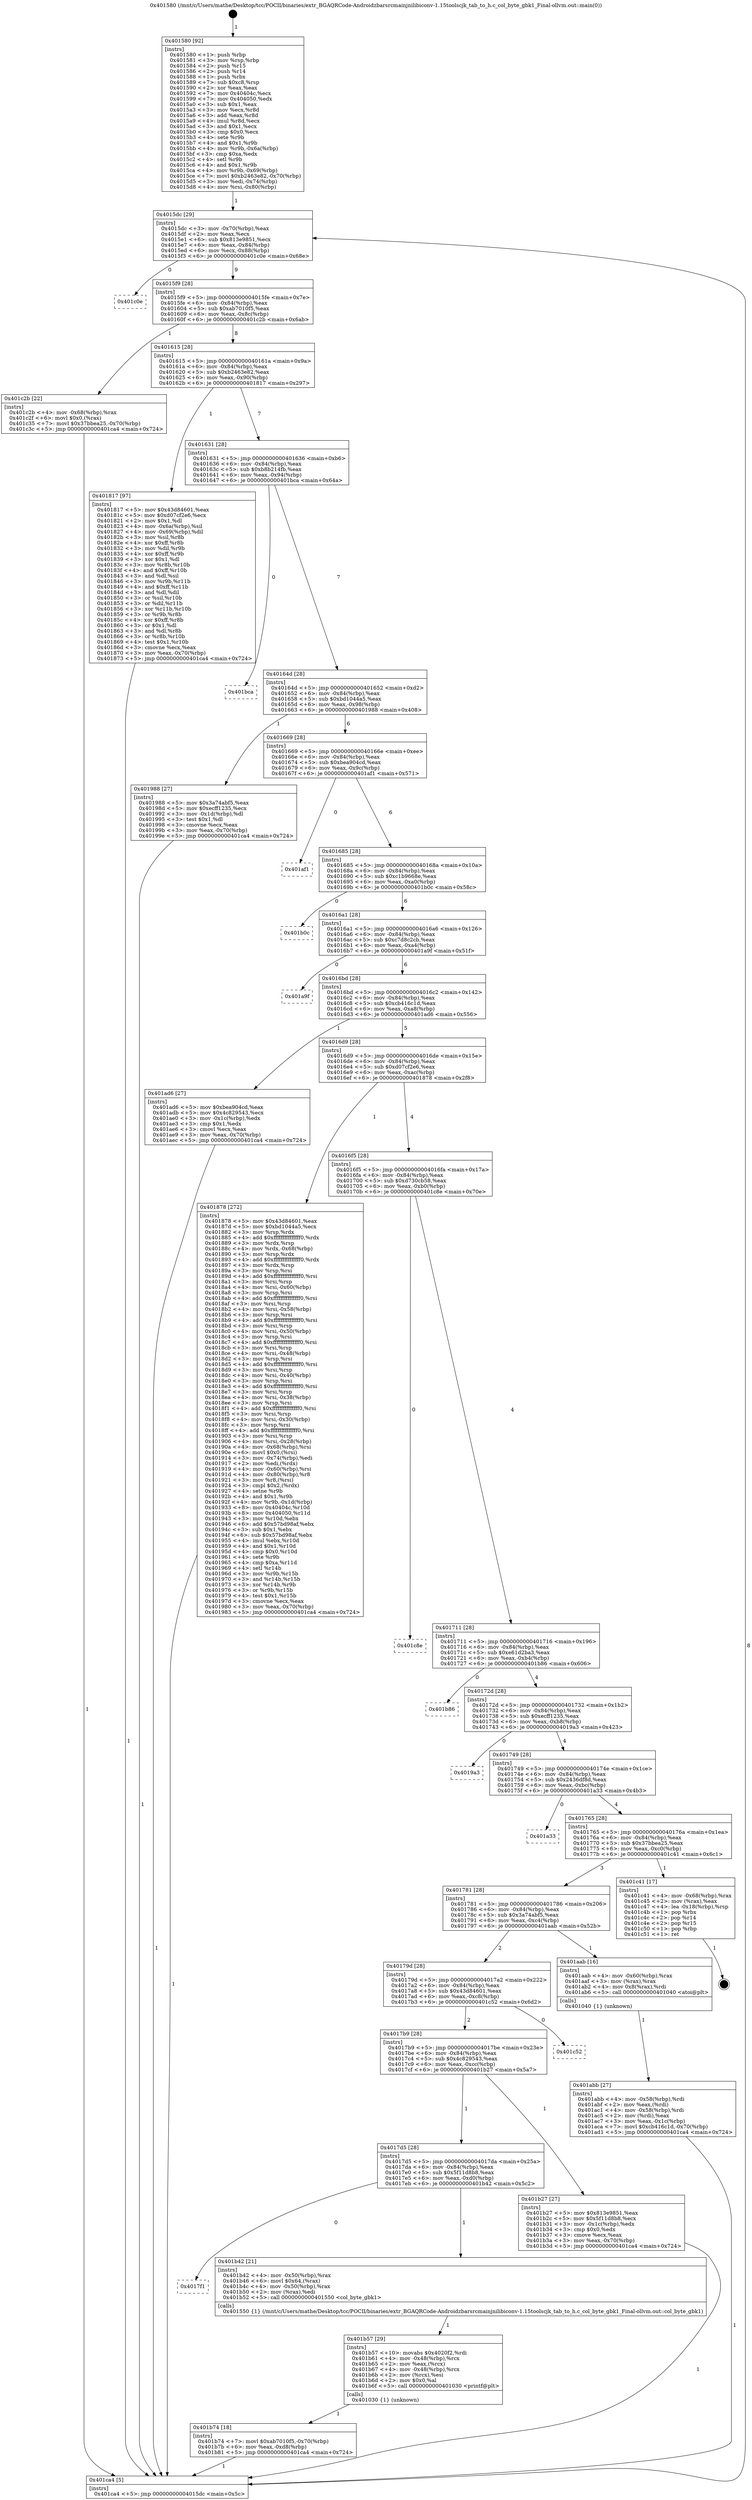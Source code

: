 digraph "0x401580" {
  label = "0x401580 (/mnt/c/Users/mathe/Desktop/tcc/POCII/binaries/extr_BGAQRCode-Androidzbarsrcmainjnilibiconv-1.15toolscjk_tab_to_h.c_col_byte_gbk1_Final-ollvm.out::main(0))"
  labelloc = "t"
  node[shape=record]

  Entry [label="",width=0.3,height=0.3,shape=circle,fillcolor=black,style=filled]
  "0x4015dc" [label="{
     0x4015dc [29]\l
     | [instrs]\l
     &nbsp;&nbsp;0x4015dc \<+3\>: mov -0x70(%rbp),%eax\l
     &nbsp;&nbsp;0x4015df \<+2\>: mov %eax,%ecx\l
     &nbsp;&nbsp;0x4015e1 \<+6\>: sub $0x813e9851,%ecx\l
     &nbsp;&nbsp;0x4015e7 \<+6\>: mov %eax,-0x84(%rbp)\l
     &nbsp;&nbsp;0x4015ed \<+6\>: mov %ecx,-0x88(%rbp)\l
     &nbsp;&nbsp;0x4015f3 \<+6\>: je 0000000000401c0e \<main+0x68e\>\l
  }"]
  "0x401c0e" [label="{
     0x401c0e\l
  }", style=dashed]
  "0x4015f9" [label="{
     0x4015f9 [28]\l
     | [instrs]\l
     &nbsp;&nbsp;0x4015f9 \<+5\>: jmp 00000000004015fe \<main+0x7e\>\l
     &nbsp;&nbsp;0x4015fe \<+6\>: mov -0x84(%rbp),%eax\l
     &nbsp;&nbsp;0x401604 \<+5\>: sub $0xab7010f5,%eax\l
     &nbsp;&nbsp;0x401609 \<+6\>: mov %eax,-0x8c(%rbp)\l
     &nbsp;&nbsp;0x40160f \<+6\>: je 0000000000401c2b \<main+0x6ab\>\l
  }"]
  Exit [label="",width=0.3,height=0.3,shape=circle,fillcolor=black,style=filled,peripheries=2]
  "0x401c2b" [label="{
     0x401c2b [22]\l
     | [instrs]\l
     &nbsp;&nbsp;0x401c2b \<+4\>: mov -0x68(%rbp),%rax\l
     &nbsp;&nbsp;0x401c2f \<+6\>: movl $0x0,(%rax)\l
     &nbsp;&nbsp;0x401c35 \<+7\>: movl $0x37bbea25,-0x70(%rbp)\l
     &nbsp;&nbsp;0x401c3c \<+5\>: jmp 0000000000401ca4 \<main+0x724\>\l
  }"]
  "0x401615" [label="{
     0x401615 [28]\l
     | [instrs]\l
     &nbsp;&nbsp;0x401615 \<+5\>: jmp 000000000040161a \<main+0x9a\>\l
     &nbsp;&nbsp;0x40161a \<+6\>: mov -0x84(%rbp),%eax\l
     &nbsp;&nbsp;0x401620 \<+5\>: sub $0xb2463e82,%eax\l
     &nbsp;&nbsp;0x401625 \<+6\>: mov %eax,-0x90(%rbp)\l
     &nbsp;&nbsp;0x40162b \<+6\>: je 0000000000401817 \<main+0x297\>\l
  }"]
  "0x401b74" [label="{
     0x401b74 [18]\l
     | [instrs]\l
     &nbsp;&nbsp;0x401b74 \<+7\>: movl $0xab7010f5,-0x70(%rbp)\l
     &nbsp;&nbsp;0x401b7b \<+6\>: mov %eax,-0xd8(%rbp)\l
     &nbsp;&nbsp;0x401b81 \<+5\>: jmp 0000000000401ca4 \<main+0x724\>\l
  }"]
  "0x401817" [label="{
     0x401817 [97]\l
     | [instrs]\l
     &nbsp;&nbsp;0x401817 \<+5\>: mov $0x43d84601,%eax\l
     &nbsp;&nbsp;0x40181c \<+5\>: mov $0xd07cf2e6,%ecx\l
     &nbsp;&nbsp;0x401821 \<+2\>: mov $0x1,%dl\l
     &nbsp;&nbsp;0x401823 \<+4\>: mov -0x6a(%rbp),%sil\l
     &nbsp;&nbsp;0x401827 \<+4\>: mov -0x69(%rbp),%dil\l
     &nbsp;&nbsp;0x40182b \<+3\>: mov %sil,%r8b\l
     &nbsp;&nbsp;0x40182e \<+4\>: xor $0xff,%r8b\l
     &nbsp;&nbsp;0x401832 \<+3\>: mov %dil,%r9b\l
     &nbsp;&nbsp;0x401835 \<+4\>: xor $0xff,%r9b\l
     &nbsp;&nbsp;0x401839 \<+3\>: xor $0x1,%dl\l
     &nbsp;&nbsp;0x40183c \<+3\>: mov %r8b,%r10b\l
     &nbsp;&nbsp;0x40183f \<+4\>: and $0xff,%r10b\l
     &nbsp;&nbsp;0x401843 \<+3\>: and %dl,%sil\l
     &nbsp;&nbsp;0x401846 \<+3\>: mov %r9b,%r11b\l
     &nbsp;&nbsp;0x401849 \<+4\>: and $0xff,%r11b\l
     &nbsp;&nbsp;0x40184d \<+3\>: and %dl,%dil\l
     &nbsp;&nbsp;0x401850 \<+3\>: or %sil,%r10b\l
     &nbsp;&nbsp;0x401853 \<+3\>: or %dil,%r11b\l
     &nbsp;&nbsp;0x401856 \<+3\>: xor %r11b,%r10b\l
     &nbsp;&nbsp;0x401859 \<+3\>: or %r9b,%r8b\l
     &nbsp;&nbsp;0x40185c \<+4\>: xor $0xff,%r8b\l
     &nbsp;&nbsp;0x401860 \<+3\>: or $0x1,%dl\l
     &nbsp;&nbsp;0x401863 \<+3\>: and %dl,%r8b\l
     &nbsp;&nbsp;0x401866 \<+3\>: or %r8b,%r10b\l
     &nbsp;&nbsp;0x401869 \<+4\>: test $0x1,%r10b\l
     &nbsp;&nbsp;0x40186d \<+3\>: cmovne %ecx,%eax\l
     &nbsp;&nbsp;0x401870 \<+3\>: mov %eax,-0x70(%rbp)\l
     &nbsp;&nbsp;0x401873 \<+5\>: jmp 0000000000401ca4 \<main+0x724\>\l
  }"]
  "0x401631" [label="{
     0x401631 [28]\l
     | [instrs]\l
     &nbsp;&nbsp;0x401631 \<+5\>: jmp 0000000000401636 \<main+0xb6\>\l
     &nbsp;&nbsp;0x401636 \<+6\>: mov -0x84(%rbp),%eax\l
     &nbsp;&nbsp;0x40163c \<+5\>: sub $0xb8b214fb,%eax\l
     &nbsp;&nbsp;0x401641 \<+6\>: mov %eax,-0x94(%rbp)\l
     &nbsp;&nbsp;0x401647 \<+6\>: je 0000000000401bca \<main+0x64a\>\l
  }"]
  "0x401ca4" [label="{
     0x401ca4 [5]\l
     | [instrs]\l
     &nbsp;&nbsp;0x401ca4 \<+5\>: jmp 00000000004015dc \<main+0x5c\>\l
  }"]
  "0x401580" [label="{
     0x401580 [92]\l
     | [instrs]\l
     &nbsp;&nbsp;0x401580 \<+1\>: push %rbp\l
     &nbsp;&nbsp;0x401581 \<+3\>: mov %rsp,%rbp\l
     &nbsp;&nbsp;0x401584 \<+2\>: push %r15\l
     &nbsp;&nbsp;0x401586 \<+2\>: push %r14\l
     &nbsp;&nbsp;0x401588 \<+1\>: push %rbx\l
     &nbsp;&nbsp;0x401589 \<+7\>: sub $0xc8,%rsp\l
     &nbsp;&nbsp;0x401590 \<+2\>: xor %eax,%eax\l
     &nbsp;&nbsp;0x401592 \<+7\>: mov 0x40404c,%ecx\l
     &nbsp;&nbsp;0x401599 \<+7\>: mov 0x404050,%edx\l
     &nbsp;&nbsp;0x4015a0 \<+3\>: sub $0x1,%eax\l
     &nbsp;&nbsp;0x4015a3 \<+3\>: mov %ecx,%r8d\l
     &nbsp;&nbsp;0x4015a6 \<+3\>: add %eax,%r8d\l
     &nbsp;&nbsp;0x4015a9 \<+4\>: imul %r8d,%ecx\l
     &nbsp;&nbsp;0x4015ad \<+3\>: and $0x1,%ecx\l
     &nbsp;&nbsp;0x4015b0 \<+3\>: cmp $0x0,%ecx\l
     &nbsp;&nbsp;0x4015b3 \<+4\>: sete %r9b\l
     &nbsp;&nbsp;0x4015b7 \<+4\>: and $0x1,%r9b\l
     &nbsp;&nbsp;0x4015bb \<+4\>: mov %r9b,-0x6a(%rbp)\l
     &nbsp;&nbsp;0x4015bf \<+3\>: cmp $0xa,%edx\l
     &nbsp;&nbsp;0x4015c2 \<+4\>: setl %r9b\l
     &nbsp;&nbsp;0x4015c6 \<+4\>: and $0x1,%r9b\l
     &nbsp;&nbsp;0x4015ca \<+4\>: mov %r9b,-0x69(%rbp)\l
     &nbsp;&nbsp;0x4015ce \<+7\>: movl $0xb2463e82,-0x70(%rbp)\l
     &nbsp;&nbsp;0x4015d5 \<+3\>: mov %edi,-0x74(%rbp)\l
     &nbsp;&nbsp;0x4015d8 \<+4\>: mov %rsi,-0x80(%rbp)\l
  }"]
  "0x401b57" [label="{
     0x401b57 [29]\l
     | [instrs]\l
     &nbsp;&nbsp;0x401b57 \<+10\>: movabs $0x4020f2,%rdi\l
     &nbsp;&nbsp;0x401b61 \<+4\>: mov -0x48(%rbp),%rcx\l
     &nbsp;&nbsp;0x401b65 \<+2\>: mov %eax,(%rcx)\l
     &nbsp;&nbsp;0x401b67 \<+4\>: mov -0x48(%rbp),%rcx\l
     &nbsp;&nbsp;0x401b6b \<+2\>: mov (%rcx),%esi\l
     &nbsp;&nbsp;0x401b6d \<+2\>: mov $0x0,%al\l
     &nbsp;&nbsp;0x401b6f \<+5\>: call 0000000000401030 \<printf@plt\>\l
     | [calls]\l
     &nbsp;&nbsp;0x401030 \{1\} (unknown)\l
  }"]
  "0x401bca" [label="{
     0x401bca\l
  }", style=dashed]
  "0x40164d" [label="{
     0x40164d [28]\l
     | [instrs]\l
     &nbsp;&nbsp;0x40164d \<+5\>: jmp 0000000000401652 \<main+0xd2\>\l
     &nbsp;&nbsp;0x401652 \<+6\>: mov -0x84(%rbp),%eax\l
     &nbsp;&nbsp;0x401658 \<+5\>: sub $0xbd1044a5,%eax\l
     &nbsp;&nbsp;0x40165d \<+6\>: mov %eax,-0x98(%rbp)\l
     &nbsp;&nbsp;0x401663 \<+6\>: je 0000000000401988 \<main+0x408\>\l
  }"]
  "0x4017f1" [label="{
     0x4017f1\l
  }", style=dashed]
  "0x401988" [label="{
     0x401988 [27]\l
     | [instrs]\l
     &nbsp;&nbsp;0x401988 \<+5\>: mov $0x3a74abf5,%eax\l
     &nbsp;&nbsp;0x40198d \<+5\>: mov $0xecff1235,%ecx\l
     &nbsp;&nbsp;0x401992 \<+3\>: mov -0x1d(%rbp),%dl\l
     &nbsp;&nbsp;0x401995 \<+3\>: test $0x1,%dl\l
     &nbsp;&nbsp;0x401998 \<+3\>: cmovne %ecx,%eax\l
     &nbsp;&nbsp;0x40199b \<+3\>: mov %eax,-0x70(%rbp)\l
     &nbsp;&nbsp;0x40199e \<+5\>: jmp 0000000000401ca4 \<main+0x724\>\l
  }"]
  "0x401669" [label="{
     0x401669 [28]\l
     | [instrs]\l
     &nbsp;&nbsp;0x401669 \<+5\>: jmp 000000000040166e \<main+0xee\>\l
     &nbsp;&nbsp;0x40166e \<+6\>: mov -0x84(%rbp),%eax\l
     &nbsp;&nbsp;0x401674 \<+5\>: sub $0xbea904cd,%eax\l
     &nbsp;&nbsp;0x401679 \<+6\>: mov %eax,-0x9c(%rbp)\l
     &nbsp;&nbsp;0x40167f \<+6\>: je 0000000000401af1 \<main+0x571\>\l
  }"]
  "0x401b42" [label="{
     0x401b42 [21]\l
     | [instrs]\l
     &nbsp;&nbsp;0x401b42 \<+4\>: mov -0x50(%rbp),%rax\l
     &nbsp;&nbsp;0x401b46 \<+6\>: movl $0x64,(%rax)\l
     &nbsp;&nbsp;0x401b4c \<+4\>: mov -0x50(%rbp),%rax\l
     &nbsp;&nbsp;0x401b50 \<+2\>: mov (%rax),%edi\l
     &nbsp;&nbsp;0x401b52 \<+5\>: call 0000000000401550 \<col_byte_gbk1\>\l
     | [calls]\l
     &nbsp;&nbsp;0x401550 \{1\} (/mnt/c/Users/mathe/Desktop/tcc/POCII/binaries/extr_BGAQRCode-Androidzbarsrcmainjnilibiconv-1.15toolscjk_tab_to_h.c_col_byte_gbk1_Final-ollvm.out::col_byte_gbk1)\l
  }"]
  "0x401af1" [label="{
     0x401af1\l
  }", style=dashed]
  "0x401685" [label="{
     0x401685 [28]\l
     | [instrs]\l
     &nbsp;&nbsp;0x401685 \<+5\>: jmp 000000000040168a \<main+0x10a\>\l
     &nbsp;&nbsp;0x40168a \<+6\>: mov -0x84(%rbp),%eax\l
     &nbsp;&nbsp;0x401690 \<+5\>: sub $0xc1b9668e,%eax\l
     &nbsp;&nbsp;0x401695 \<+6\>: mov %eax,-0xa0(%rbp)\l
     &nbsp;&nbsp;0x40169b \<+6\>: je 0000000000401b0c \<main+0x58c\>\l
  }"]
  "0x4017d5" [label="{
     0x4017d5 [28]\l
     | [instrs]\l
     &nbsp;&nbsp;0x4017d5 \<+5\>: jmp 00000000004017da \<main+0x25a\>\l
     &nbsp;&nbsp;0x4017da \<+6\>: mov -0x84(%rbp),%eax\l
     &nbsp;&nbsp;0x4017e0 \<+5\>: sub $0x5f11d8b8,%eax\l
     &nbsp;&nbsp;0x4017e5 \<+6\>: mov %eax,-0xd0(%rbp)\l
     &nbsp;&nbsp;0x4017eb \<+6\>: je 0000000000401b42 \<main+0x5c2\>\l
  }"]
  "0x401b0c" [label="{
     0x401b0c\l
  }", style=dashed]
  "0x4016a1" [label="{
     0x4016a1 [28]\l
     | [instrs]\l
     &nbsp;&nbsp;0x4016a1 \<+5\>: jmp 00000000004016a6 \<main+0x126\>\l
     &nbsp;&nbsp;0x4016a6 \<+6\>: mov -0x84(%rbp),%eax\l
     &nbsp;&nbsp;0x4016ac \<+5\>: sub $0xc7d8c2cb,%eax\l
     &nbsp;&nbsp;0x4016b1 \<+6\>: mov %eax,-0xa4(%rbp)\l
     &nbsp;&nbsp;0x4016b7 \<+6\>: je 0000000000401a9f \<main+0x51f\>\l
  }"]
  "0x401b27" [label="{
     0x401b27 [27]\l
     | [instrs]\l
     &nbsp;&nbsp;0x401b27 \<+5\>: mov $0x813e9851,%eax\l
     &nbsp;&nbsp;0x401b2c \<+5\>: mov $0x5f11d8b8,%ecx\l
     &nbsp;&nbsp;0x401b31 \<+3\>: mov -0x1c(%rbp),%edx\l
     &nbsp;&nbsp;0x401b34 \<+3\>: cmp $0x0,%edx\l
     &nbsp;&nbsp;0x401b37 \<+3\>: cmove %ecx,%eax\l
     &nbsp;&nbsp;0x401b3a \<+3\>: mov %eax,-0x70(%rbp)\l
     &nbsp;&nbsp;0x401b3d \<+5\>: jmp 0000000000401ca4 \<main+0x724\>\l
  }"]
  "0x401a9f" [label="{
     0x401a9f\l
  }", style=dashed]
  "0x4016bd" [label="{
     0x4016bd [28]\l
     | [instrs]\l
     &nbsp;&nbsp;0x4016bd \<+5\>: jmp 00000000004016c2 \<main+0x142\>\l
     &nbsp;&nbsp;0x4016c2 \<+6\>: mov -0x84(%rbp),%eax\l
     &nbsp;&nbsp;0x4016c8 \<+5\>: sub $0xcb416c1d,%eax\l
     &nbsp;&nbsp;0x4016cd \<+6\>: mov %eax,-0xa8(%rbp)\l
     &nbsp;&nbsp;0x4016d3 \<+6\>: je 0000000000401ad6 \<main+0x556\>\l
  }"]
  "0x4017b9" [label="{
     0x4017b9 [28]\l
     | [instrs]\l
     &nbsp;&nbsp;0x4017b9 \<+5\>: jmp 00000000004017be \<main+0x23e\>\l
     &nbsp;&nbsp;0x4017be \<+6\>: mov -0x84(%rbp),%eax\l
     &nbsp;&nbsp;0x4017c4 \<+5\>: sub $0x4c829543,%eax\l
     &nbsp;&nbsp;0x4017c9 \<+6\>: mov %eax,-0xcc(%rbp)\l
     &nbsp;&nbsp;0x4017cf \<+6\>: je 0000000000401b27 \<main+0x5a7\>\l
  }"]
  "0x401ad6" [label="{
     0x401ad6 [27]\l
     | [instrs]\l
     &nbsp;&nbsp;0x401ad6 \<+5\>: mov $0xbea904cd,%eax\l
     &nbsp;&nbsp;0x401adb \<+5\>: mov $0x4c829543,%ecx\l
     &nbsp;&nbsp;0x401ae0 \<+3\>: mov -0x1c(%rbp),%edx\l
     &nbsp;&nbsp;0x401ae3 \<+3\>: cmp $0x1,%edx\l
     &nbsp;&nbsp;0x401ae6 \<+3\>: cmovl %ecx,%eax\l
     &nbsp;&nbsp;0x401ae9 \<+3\>: mov %eax,-0x70(%rbp)\l
     &nbsp;&nbsp;0x401aec \<+5\>: jmp 0000000000401ca4 \<main+0x724\>\l
  }"]
  "0x4016d9" [label="{
     0x4016d9 [28]\l
     | [instrs]\l
     &nbsp;&nbsp;0x4016d9 \<+5\>: jmp 00000000004016de \<main+0x15e\>\l
     &nbsp;&nbsp;0x4016de \<+6\>: mov -0x84(%rbp),%eax\l
     &nbsp;&nbsp;0x4016e4 \<+5\>: sub $0xd07cf2e6,%eax\l
     &nbsp;&nbsp;0x4016e9 \<+6\>: mov %eax,-0xac(%rbp)\l
     &nbsp;&nbsp;0x4016ef \<+6\>: je 0000000000401878 \<main+0x2f8\>\l
  }"]
  "0x401c52" [label="{
     0x401c52\l
  }", style=dashed]
  "0x401878" [label="{
     0x401878 [272]\l
     | [instrs]\l
     &nbsp;&nbsp;0x401878 \<+5\>: mov $0x43d84601,%eax\l
     &nbsp;&nbsp;0x40187d \<+5\>: mov $0xbd1044a5,%ecx\l
     &nbsp;&nbsp;0x401882 \<+3\>: mov %rsp,%rdx\l
     &nbsp;&nbsp;0x401885 \<+4\>: add $0xfffffffffffffff0,%rdx\l
     &nbsp;&nbsp;0x401889 \<+3\>: mov %rdx,%rsp\l
     &nbsp;&nbsp;0x40188c \<+4\>: mov %rdx,-0x68(%rbp)\l
     &nbsp;&nbsp;0x401890 \<+3\>: mov %rsp,%rdx\l
     &nbsp;&nbsp;0x401893 \<+4\>: add $0xfffffffffffffff0,%rdx\l
     &nbsp;&nbsp;0x401897 \<+3\>: mov %rdx,%rsp\l
     &nbsp;&nbsp;0x40189a \<+3\>: mov %rsp,%rsi\l
     &nbsp;&nbsp;0x40189d \<+4\>: add $0xfffffffffffffff0,%rsi\l
     &nbsp;&nbsp;0x4018a1 \<+3\>: mov %rsi,%rsp\l
     &nbsp;&nbsp;0x4018a4 \<+4\>: mov %rsi,-0x60(%rbp)\l
     &nbsp;&nbsp;0x4018a8 \<+3\>: mov %rsp,%rsi\l
     &nbsp;&nbsp;0x4018ab \<+4\>: add $0xfffffffffffffff0,%rsi\l
     &nbsp;&nbsp;0x4018af \<+3\>: mov %rsi,%rsp\l
     &nbsp;&nbsp;0x4018b2 \<+4\>: mov %rsi,-0x58(%rbp)\l
     &nbsp;&nbsp;0x4018b6 \<+3\>: mov %rsp,%rsi\l
     &nbsp;&nbsp;0x4018b9 \<+4\>: add $0xfffffffffffffff0,%rsi\l
     &nbsp;&nbsp;0x4018bd \<+3\>: mov %rsi,%rsp\l
     &nbsp;&nbsp;0x4018c0 \<+4\>: mov %rsi,-0x50(%rbp)\l
     &nbsp;&nbsp;0x4018c4 \<+3\>: mov %rsp,%rsi\l
     &nbsp;&nbsp;0x4018c7 \<+4\>: add $0xfffffffffffffff0,%rsi\l
     &nbsp;&nbsp;0x4018cb \<+3\>: mov %rsi,%rsp\l
     &nbsp;&nbsp;0x4018ce \<+4\>: mov %rsi,-0x48(%rbp)\l
     &nbsp;&nbsp;0x4018d2 \<+3\>: mov %rsp,%rsi\l
     &nbsp;&nbsp;0x4018d5 \<+4\>: add $0xfffffffffffffff0,%rsi\l
     &nbsp;&nbsp;0x4018d9 \<+3\>: mov %rsi,%rsp\l
     &nbsp;&nbsp;0x4018dc \<+4\>: mov %rsi,-0x40(%rbp)\l
     &nbsp;&nbsp;0x4018e0 \<+3\>: mov %rsp,%rsi\l
     &nbsp;&nbsp;0x4018e3 \<+4\>: add $0xfffffffffffffff0,%rsi\l
     &nbsp;&nbsp;0x4018e7 \<+3\>: mov %rsi,%rsp\l
     &nbsp;&nbsp;0x4018ea \<+4\>: mov %rsi,-0x38(%rbp)\l
     &nbsp;&nbsp;0x4018ee \<+3\>: mov %rsp,%rsi\l
     &nbsp;&nbsp;0x4018f1 \<+4\>: add $0xfffffffffffffff0,%rsi\l
     &nbsp;&nbsp;0x4018f5 \<+3\>: mov %rsi,%rsp\l
     &nbsp;&nbsp;0x4018f8 \<+4\>: mov %rsi,-0x30(%rbp)\l
     &nbsp;&nbsp;0x4018fc \<+3\>: mov %rsp,%rsi\l
     &nbsp;&nbsp;0x4018ff \<+4\>: add $0xfffffffffffffff0,%rsi\l
     &nbsp;&nbsp;0x401903 \<+3\>: mov %rsi,%rsp\l
     &nbsp;&nbsp;0x401906 \<+4\>: mov %rsi,-0x28(%rbp)\l
     &nbsp;&nbsp;0x40190a \<+4\>: mov -0x68(%rbp),%rsi\l
     &nbsp;&nbsp;0x40190e \<+6\>: movl $0x0,(%rsi)\l
     &nbsp;&nbsp;0x401914 \<+3\>: mov -0x74(%rbp),%edi\l
     &nbsp;&nbsp;0x401917 \<+2\>: mov %edi,(%rdx)\l
     &nbsp;&nbsp;0x401919 \<+4\>: mov -0x60(%rbp),%rsi\l
     &nbsp;&nbsp;0x40191d \<+4\>: mov -0x80(%rbp),%r8\l
     &nbsp;&nbsp;0x401921 \<+3\>: mov %r8,(%rsi)\l
     &nbsp;&nbsp;0x401924 \<+3\>: cmpl $0x2,(%rdx)\l
     &nbsp;&nbsp;0x401927 \<+4\>: setne %r9b\l
     &nbsp;&nbsp;0x40192b \<+4\>: and $0x1,%r9b\l
     &nbsp;&nbsp;0x40192f \<+4\>: mov %r9b,-0x1d(%rbp)\l
     &nbsp;&nbsp;0x401933 \<+8\>: mov 0x40404c,%r10d\l
     &nbsp;&nbsp;0x40193b \<+8\>: mov 0x404050,%r11d\l
     &nbsp;&nbsp;0x401943 \<+3\>: mov %r10d,%ebx\l
     &nbsp;&nbsp;0x401946 \<+6\>: add $0x57bd98af,%ebx\l
     &nbsp;&nbsp;0x40194c \<+3\>: sub $0x1,%ebx\l
     &nbsp;&nbsp;0x40194f \<+6\>: sub $0x57bd98af,%ebx\l
     &nbsp;&nbsp;0x401955 \<+4\>: imul %ebx,%r10d\l
     &nbsp;&nbsp;0x401959 \<+4\>: and $0x1,%r10d\l
     &nbsp;&nbsp;0x40195d \<+4\>: cmp $0x0,%r10d\l
     &nbsp;&nbsp;0x401961 \<+4\>: sete %r9b\l
     &nbsp;&nbsp;0x401965 \<+4\>: cmp $0xa,%r11d\l
     &nbsp;&nbsp;0x401969 \<+4\>: setl %r14b\l
     &nbsp;&nbsp;0x40196d \<+3\>: mov %r9b,%r15b\l
     &nbsp;&nbsp;0x401970 \<+3\>: and %r14b,%r15b\l
     &nbsp;&nbsp;0x401973 \<+3\>: xor %r14b,%r9b\l
     &nbsp;&nbsp;0x401976 \<+3\>: or %r9b,%r15b\l
     &nbsp;&nbsp;0x401979 \<+4\>: test $0x1,%r15b\l
     &nbsp;&nbsp;0x40197d \<+3\>: cmovne %ecx,%eax\l
     &nbsp;&nbsp;0x401980 \<+3\>: mov %eax,-0x70(%rbp)\l
     &nbsp;&nbsp;0x401983 \<+5\>: jmp 0000000000401ca4 \<main+0x724\>\l
  }"]
  "0x4016f5" [label="{
     0x4016f5 [28]\l
     | [instrs]\l
     &nbsp;&nbsp;0x4016f5 \<+5\>: jmp 00000000004016fa \<main+0x17a\>\l
     &nbsp;&nbsp;0x4016fa \<+6\>: mov -0x84(%rbp),%eax\l
     &nbsp;&nbsp;0x401700 \<+5\>: sub $0xd730cb58,%eax\l
     &nbsp;&nbsp;0x401705 \<+6\>: mov %eax,-0xb0(%rbp)\l
     &nbsp;&nbsp;0x40170b \<+6\>: je 0000000000401c8e \<main+0x70e\>\l
  }"]
  "0x401abb" [label="{
     0x401abb [27]\l
     | [instrs]\l
     &nbsp;&nbsp;0x401abb \<+4\>: mov -0x58(%rbp),%rdi\l
     &nbsp;&nbsp;0x401abf \<+2\>: mov %eax,(%rdi)\l
     &nbsp;&nbsp;0x401ac1 \<+4\>: mov -0x58(%rbp),%rdi\l
     &nbsp;&nbsp;0x401ac5 \<+2\>: mov (%rdi),%eax\l
     &nbsp;&nbsp;0x401ac7 \<+3\>: mov %eax,-0x1c(%rbp)\l
     &nbsp;&nbsp;0x401aca \<+7\>: movl $0xcb416c1d,-0x70(%rbp)\l
     &nbsp;&nbsp;0x401ad1 \<+5\>: jmp 0000000000401ca4 \<main+0x724\>\l
  }"]
  "0x40179d" [label="{
     0x40179d [28]\l
     | [instrs]\l
     &nbsp;&nbsp;0x40179d \<+5\>: jmp 00000000004017a2 \<main+0x222\>\l
     &nbsp;&nbsp;0x4017a2 \<+6\>: mov -0x84(%rbp),%eax\l
     &nbsp;&nbsp;0x4017a8 \<+5\>: sub $0x43d84601,%eax\l
     &nbsp;&nbsp;0x4017ad \<+6\>: mov %eax,-0xc8(%rbp)\l
     &nbsp;&nbsp;0x4017b3 \<+6\>: je 0000000000401c52 \<main+0x6d2\>\l
  }"]
  "0x401c8e" [label="{
     0x401c8e\l
  }", style=dashed]
  "0x401711" [label="{
     0x401711 [28]\l
     | [instrs]\l
     &nbsp;&nbsp;0x401711 \<+5\>: jmp 0000000000401716 \<main+0x196\>\l
     &nbsp;&nbsp;0x401716 \<+6\>: mov -0x84(%rbp),%eax\l
     &nbsp;&nbsp;0x40171c \<+5\>: sub $0xe61d2ba3,%eax\l
     &nbsp;&nbsp;0x401721 \<+6\>: mov %eax,-0xb4(%rbp)\l
     &nbsp;&nbsp;0x401727 \<+6\>: je 0000000000401b86 \<main+0x606\>\l
  }"]
  "0x401aab" [label="{
     0x401aab [16]\l
     | [instrs]\l
     &nbsp;&nbsp;0x401aab \<+4\>: mov -0x60(%rbp),%rax\l
     &nbsp;&nbsp;0x401aaf \<+3\>: mov (%rax),%rax\l
     &nbsp;&nbsp;0x401ab2 \<+4\>: mov 0x8(%rax),%rdi\l
     &nbsp;&nbsp;0x401ab6 \<+5\>: call 0000000000401040 \<atoi@plt\>\l
     | [calls]\l
     &nbsp;&nbsp;0x401040 \{1\} (unknown)\l
  }"]
  "0x401b86" [label="{
     0x401b86\l
  }", style=dashed]
  "0x40172d" [label="{
     0x40172d [28]\l
     | [instrs]\l
     &nbsp;&nbsp;0x40172d \<+5\>: jmp 0000000000401732 \<main+0x1b2\>\l
     &nbsp;&nbsp;0x401732 \<+6\>: mov -0x84(%rbp),%eax\l
     &nbsp;&nbsp;0x401738 \<+5\>: sub $0xecff1235,%eax\l
     &nbsp;&nbsp;0x40173d \<+6\>: mov %eax,-0xb8(%rbp)\l
     &nbsp;&nbsp;0x401743 \<+6\>: je 00000000004019a3 \<main+0x423\>\l
  }"]
  "0x401781" [label="{
     0x401781 [28]\l
     | [instrs]\l
     &nbsp;&nbsp;0x401781 \<+5\>: jmp 0000000000401786 \<main+0x206\>\l
     &nbsp;&nbsp;0x401786 \<+6\>: mov -0x84(%rbp),%eax\l
     &nbsp;&nbsp;0x40178c \<+5\>: sub $0x3a74abf5,%eax\l
     &nbsp;&nbsp;0x401791 \<+6\>: mov %eax,-0xc4(%rbp)\l
     &nbsp;&nbsp;0x401797 \<+6\>: je 0000000000401aab \<main+0x52b\>\l
  }"]
  "0x4019a3" [label="{
     0x4019a3\l
  }", style=dashed]
  "0x401749" [label="{
     0x401749 [28]\l
     | [instrs]\l
     &nbsp;&nbsp;0x401749 \<+5\>: jmp 000000000040174e \<main+0x1ce\>\l
     &nbsp;&nbsp;0x40174e \<+6\>: mov -0x84(%rbp),%eax\l
     &nbsp;&nbsp;0x401754 \<+5\>: sub $0x2436df8d,%eax\l
     &nbsp;&nbsp;0x401759 \<+6\>: mov %eax,-0xbc(%rbp)\l
     &nbsp;&nbsp;0x40175f \<+6\>: je 0000000000401a33 \<main+0x4b3\>\l
  }"]
  "0x401c41" [label="{
     0x401c41 [17]\l
     | [instrs]\l
     &nbsp;&nbsp;0x401c41 \<+4\>: mov -0x68(%rbp),%rax\l
     &nbsp;&nbsp;0x401c45 \<+2\>: mov (%rax),%eax\l
     &nbsp;&nbsp;0x401c47 \<+4\>: lea -0x18(%rbp),%rsp\l
     &nbsp;&nbsp;0x401c4b \<+1\>: pop %rbx\l
     &nbsp;&nbsp;0x401c4c \<+2\>: pop %r14\l
     &nbsp;&nbsp;0x401c4e \<+2\>: pop %r15\l
     &nbsp;&nbsp;0x401c50 \<+1\>: pop %rbp\l
     &nbsp;&nbsp;0x401c51 \<+1\>: ret\l
  }"]
  "0x401a33" [label="{
     0x401a33\l
  }", style=dashed]
  "0x401765" [label="{
     0x401765 [28]\l
     | [instrs]\l
     &nbsp;&nbsp;0x401765 \<+5\>: jmp 000000000040176a \<main+0x1ea\>\l
     &nbsp;&nbsp;0x40176a \<+6\>: mov -0x84(%rbp),%eax\l
     &nbsp;&nbsp;0x401770 \<+5\>: sub $0x37bbea25,%eax\l
     &nbsp;&nbsp;0x401775 \<+6\>: mov %eax,-0xc0(%rbp)\l
     &nbsp;&nbsp;0x40177b \<+6\>: je 0000000000401c41 \<main+0x6c1\>\l
  }"]
  Entry -> "0x401580" [label=" 1"]
  "0x4015dc" -> "0x401c0e" [label=" 0"]
  "0x4015dc" -> "0x4015f9" [label=" 9"]
  "0x401c41" -> Exit [label=" 1"]
  "0x4015f9" -> "0x401c2b" [label=" 1"]
  "0x4015f9" -> "0x401615" [label=" 8"]
  "0x401c2b" -> "0x401ca4" [label=" 1"]
  "0x401615" -> "0x401817" [label=" 1"]
  "0x401615" -> "0x401631" [label=" 7"]
  "0x401817" -> "0x401ca4" [label=" 1"]
  "0x401580" -> "0x4015dc" [label=" 1"]
  "0x401ca4" -> "0x4015dc" [label=" 8"]
  "0x401b74" -> "0x401ca4" [label=" 1"]
  "0x401631" -> "0x401bca" [label=" 0"]
  "0x401631" -> "0x40164d" [label=" 7"]
  "0x401b57" -> "0x401b74" [label=" 1"]
  "0x40164d" -> "0x401988" [label=" 1"]
  "0x40164d" -> "0x401669" [label=" 6"]
  "0x401b42" -> "0x401b57" [label=" 1"]
  "0x401669" -> "0x401af1" [label=" 0"]
  "0x401669" -> "0x401685" [label=" 6"]
  "0x4017d5" -> "0x4017f1" [label=" 0"]
  "0x401685" -> "0x401b0c" [label=" 0"]
  "0x401685" -> "0x4016a1" [label=" 6"]
  "0x4017d5" -> "0x401b42" [label=" 1"]
  "0x4016a1" -> "0x401a9f" [label=" 0"]
  "0x4016a1" -> "0x4016bd" [label=" 6"]
  "0x401b27" -> "0x401ca4" [label=" 1"]
  "0x4016bd" -> "0x401ad6" [label=" 1"]
  "0x4016bd" -> "0x4016d9" [label=" 5"]
  "0x4017b9" -> "0x401b27" [label=" 1"]
  "0x4016d9" -> "0x401878" [label=" 1"]
  "0x4016d9" -> "0x4016f5" [label=" 4"]
  "0x4017b9" -> "0x4017d5" [label=" 1"]
  "0x401878" -> "0x401ca4" [label=" 1"]
  "0x401988" -> "0x401ca4" [label=" 1"]
  "0x40179d" -> "0x401c52" [label=" 0"]
  "0x4016f5" -> "0x401c8e" [label=" 0"]
  "0x4016f5" -> "0x401711" [label=" 4"]
  "0x40179d" -> "0x4017b9" [label=" 2"]
  "0x401711" -> "0x401b86" [label=" 0"]
  "0x401711" -> "0x40172d" [label=" 4"]
  "0x401ad6" -> "0x401ca4" [label=" 1"]
  "0x40172d" -> "0x4019a3" [label=" 0"]
  "0x40172d" -> "0x401749" [label=" 4"]
  "0x401aab" -> "0x401abb" [label=" 1"]
  "0x401749" -> "0x401a33" [label=" 0"]
  "0x401749" -> "0x401765" [label=" 4"]
  "0x401781" -> "0x40179d" [label=" 2"]
  "0x401765" -> "0x401c41" [label=" 1"]
  "0x401765" -> "0x401781" [label=" 3"]
  "0x401abb" -> "0x401ca4" [label=" 1"]
  "0x401781" -> "0x401aab" [label=" 1"]
}
